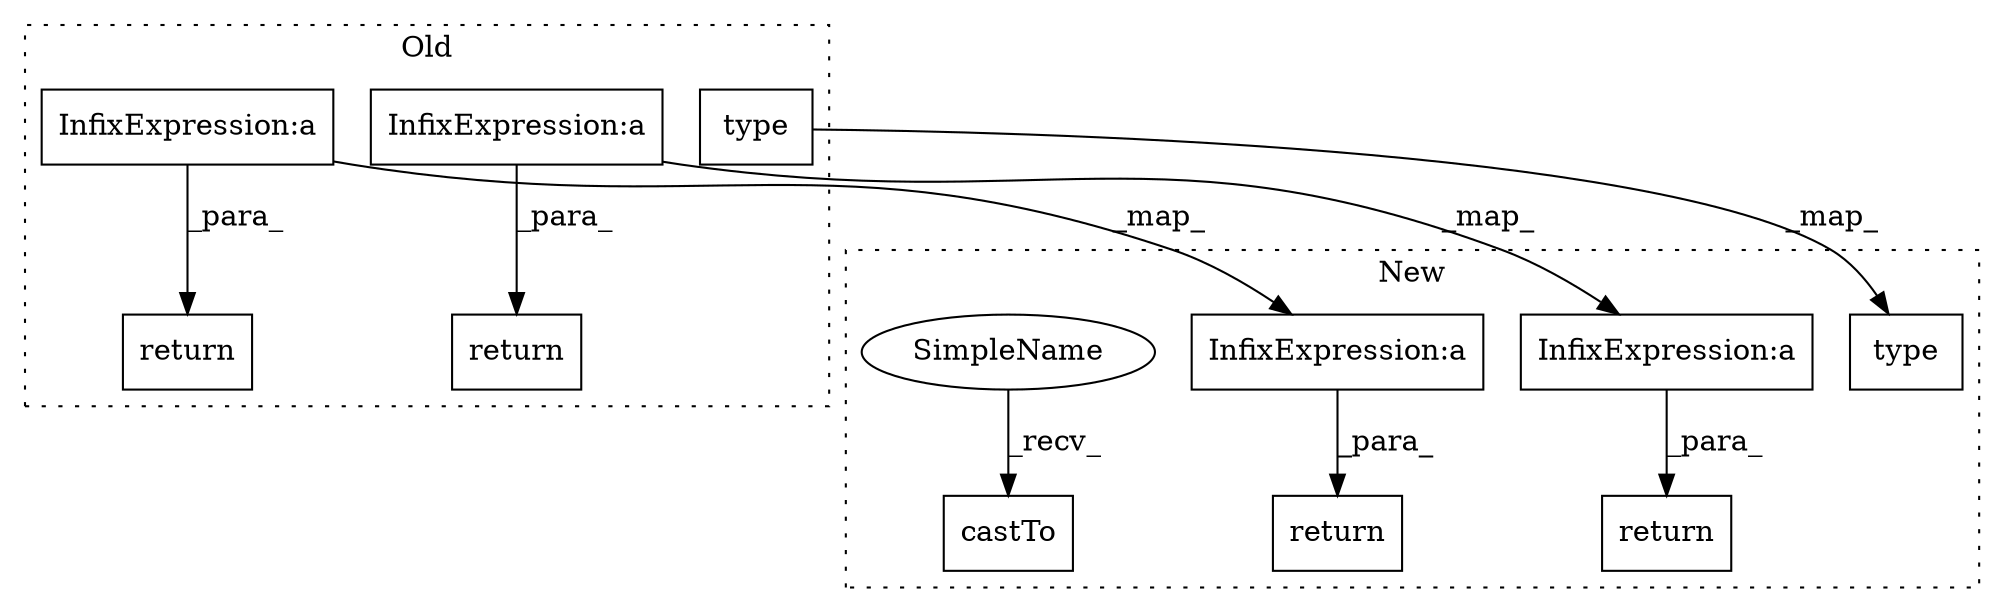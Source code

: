 digraph G {
subgraph cluster0 {
1 [label="type" a="32" s="4690" l="6" shape="box"];
3 [label="InfixExpression:a" a="27" s="4598" l="4" shape="box"];
5 [label="return" a="41" s="4616" l="7" shape="box"];
6 [label="InfixExpression:a" a="27" s="4476" l="4" shape="box"];
8 [label="return" a="41" s="4495" l="7" shape="box"];
label = "Old";
style="dotted";
}
subgraph cluster1 {
2 [label="type" a="32" s="4495" l="6" shape="box"];
4 [label="InfixExpression:a" a="27" s="4345" l="4" shape="box"];
7 [label="InfixExpression:a" a="27" s="4258" l="4" shape="box"];
9 [label="return" a="41" s="4331" l="7" shape="box"];
10 [label="castTo" a="32" s="4184" l="14" shape="box"];
11 [label="return" a="41" s="4244" l="7" shape="box"];
12 [label="SimpleName" a="42" s="4177" l="6" shape="ellipse"];
label = "New";
style="dotted";
}
1 -> 2 [label="_map_"];
3 -> 4 [label="_map_"];
3 -> 5 [label="_para_"];
4 -> 9 [label="_para_"];
6 -> 8 [label="_para_"];
6 -> 7 [label="_map_"];
7 -> 11 [label="_para_"];
12 -> 10 [label="_recv_"];
}